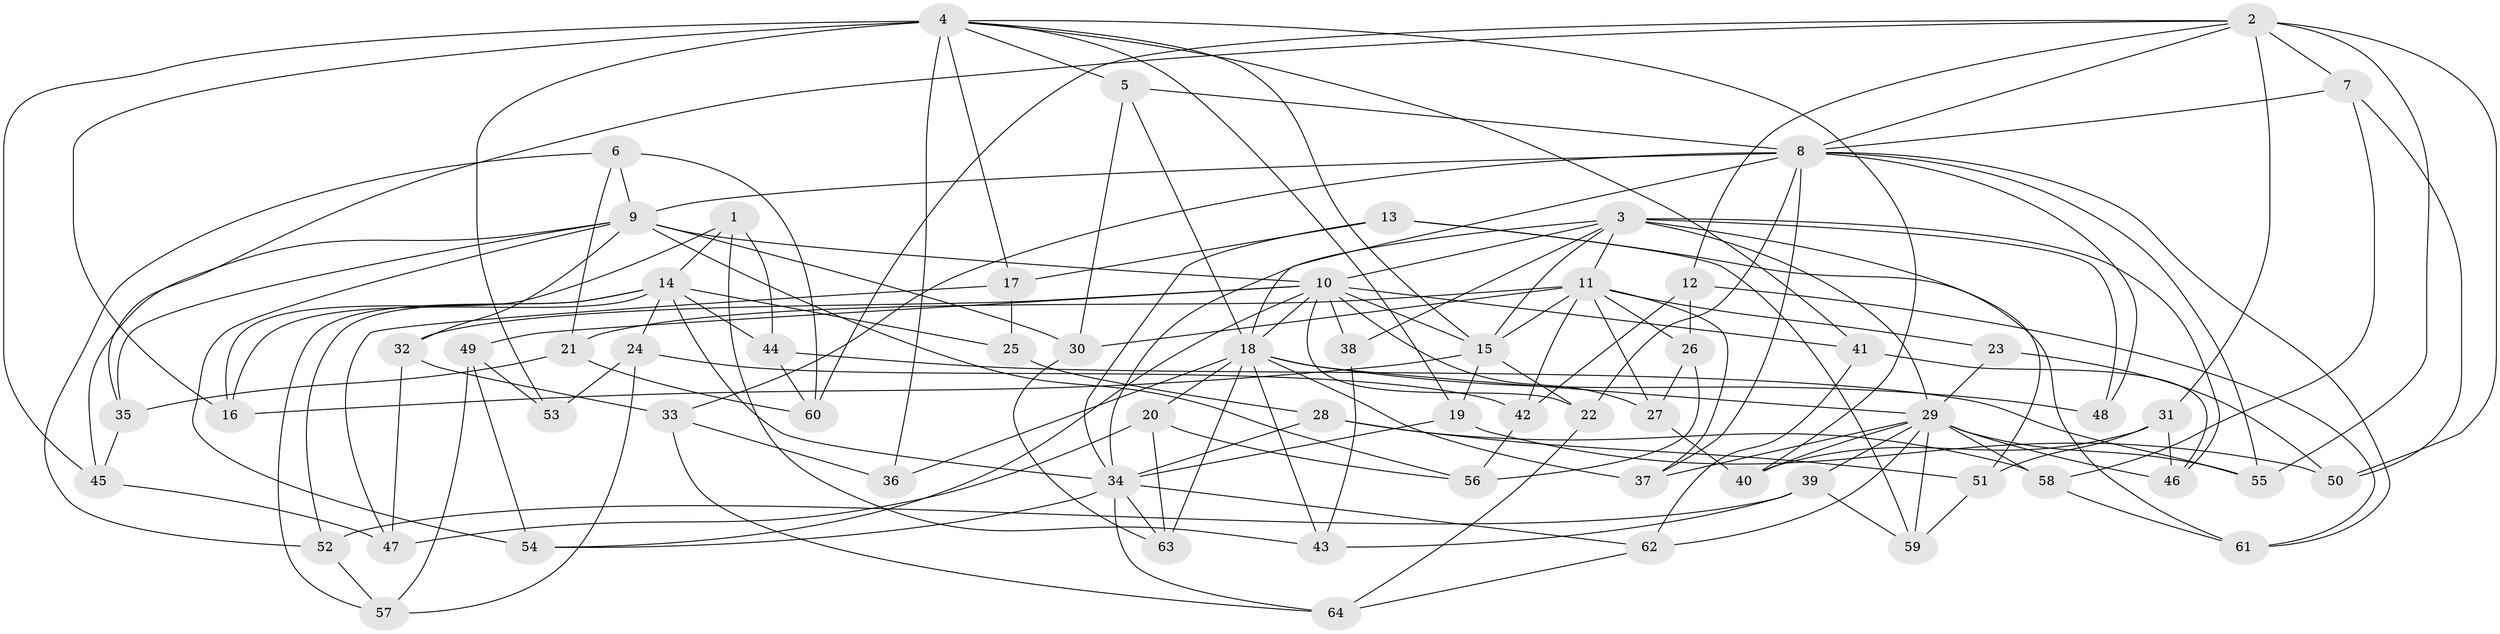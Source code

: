 // original degree distribution, {4: 1.0}
// Generated by graph-tools (version 1.1) at 2025/53/03/04/25 22:53:50]
// undirected, 64 vertices, 157 edges
graph export_dot {
  node [color=gray90,style=filled];
  1;
  2;
  3;
  4;
  5;
  6;
  7;
  8;
  9;
  10;
  11;
  12;
  13;
  14;
  15;
  16;
  17;
  18;
  19;
  20;
  21;
  22;
  23;
  24;
  25;
  26;
  27;
  28;
  29;
  30;
  31;
  32;
  33;
  34;
  35;
  36;
  37;
  38;
  39;
  40;
  41;
  42;
  43;
  44;
  45;
  46;
  47;
  48;
  49;
  50;
  51;
  52;
  53;
  54;
  55;
  56;
  57;
  58;
  59;
  60;
  61;
  62;
  63;
  64;
  1 -- 14 [weight=1.0];
  1 -- 16 [weight=1.0];
  1 -- 43 [weight=1.0];
  1 -- 44 [weight=1.0];
  2 -- 7 [weight=1.0];
  2 -- 8 [weight=1.0];
  2 -- 12 [weight=1.0];
  2 -- 31 [weight=1.0];
  2 -- 35 [weight=1.0];
  2 -- 50 [weight=1.0];
  2 -- 55 [weight=1.0];
  2 -- 60 [weight=1.0];
  3 -- 10 [weight=1.0];
  3 -- 11 [weight=1.0];
  3 -- 15 [weight=1.0];
  3 -- 29 [weight=1.0];
  3 -- 34 [weight=1.0];
  3 -- 38 [weight=1.0];
  3 -- 46 [weight=1.0];
  3 -- 48 [weight=2.0];
  3 -- 51 [weight=1.0];
  4 -- 5 [weight=1.0];
  4 -- 15 [weight=1.0];
  4 -- 16 [weight=1.0];
  4 -- 17 [weight=1.0];
  4 -- 19 [weight=1.0];
  4 -- 36 [weight=2.0];
  4 -- 40 [weight=1.0];
  4 -- 41 [weight=1.0];
  4 -- 45 [weight=1.0];
  4 -- 53 [weight=2.0];
  5 -- 8 [weight=1.0];
  5 -- 18 [weight=1.0];
  5 -- 30 [weight=1.0];
  6 -- 9 [weight=1.0];
  6 -- 21 [weight=1.0];
  6 -- 52 [weight=1.0];
  6 -- 60 [weight=1.0];
  7 -- 8 [weight=1.0];
  7 -- 50 [weight=1.0];
  7 -- 58 [weight=1.0];
  8 -- 9 [weight=2.0];
  8 -- 18 [weight=1.0];
  8 -- 22 [weight=1.0];
  8 -- 33 [weight=1.0];
  8 -- 37 [weight=1.0];
  8 -- 48 [weight=1.0];
  8 -- 55 [weight=1.0];
  8 -- 61 [weight=1.0];
  9 -- 10 [weight=1.0];
  9 -- 30 [weight=1.0];
  9 -- 32 [weight=1.0];
  9 -- 35 [weight=1.0];
  9 -- 45 [weight=1.0];
  9 -- 54 [weight=1.0];
  9 -- 56 [weight=1.0];
  10 -- 15 [weight=1.0];
  10 -- 18 [weight=1.0];
  10 -- 22 [weight=1.0];
  10 -- 27 [weight=1.0];
  10 -- 32 [weight=1.0];
  10 -- 38 [weight=2.0];
  10 -- 41 [weight=1.0];
  10 -- 49 [weight=1.0];
  10 -- 54 [weight=1.0];
  11 -- 15 [weight=2.0];
  11 -- 21 [weight=1.0];
  11 -- 23 [weight=1.0];
  11 -- 26 [weight=1.0];
  11 -- 27 [weight=1.0];
  11 -- 30 [weight=1.0];
  11 -- 37 [weight=1.0];
  11 -- 42 [weight=1.0];
  12 -- 26 [weight=1.0];
  12 -- 42 [weight=1.0];
  12 -- 61 [weight=1.0];
  13 -- 17 [weight=1.0];
  13 -- 34 [weight=1.0];
  13 -- 59 [weight=1.0];
  13 -- 61 [weight=1.0];
  14 -- 16 [weight=1.0];
  14 -- 24 [weight=1.0];
  14 -- 25 [weight=2.0];
  14 -- 34 [weight=2.0];
  14 -- 44 [weight=1.0];
  14 -- 52 [weight=1.0];
  14 -- 57 [weight=1.0];
  15 -- 16 [weight=1.0];
  15 -- 19 [weight=1.0];
  15 -- 22 [weight=1.0];
  17 -- 25 [weight=1.0];
  17 -- 47 [weight=1.0];
  18 -- 20 [weight=1.0];
  18 -- 29 [weight=1.0];
  18 -- 36 [weight=1.0];
  18 -- 37 [weight=1.0];
  18 -- 43 [weight=1.0];
  18 -- 48 [weight=1.0];
  18 -- 63 [weight=1.0];
  19 -- 34 [weight=1.0];
  19 -- 50 [weight=1.0];
  20 -- 47 [weight=1.0];
  20 -- 56 [weight=1.0];
  20 -- 63 [weight=1.0];
  21 -- 35 [weight=1.0];
  21 -- 60 [weight=1.0];
  22 -- 64 [weight=1.0];
  23 -- 29 [weight=2.0];
  23 -- 50 [weight=1.0];
  24 -- 42 [weight=1.0];
  24 -- 53 [weight=1.0];
  24 -- 57 [weight=1.0];
  25 -- 28 [weight=1.0];
  26 -- 27 [weight=1.0];
  26 -- 56 [weight=1.0];
  27 -- 40 [weight=1.0];
  28 -- 34 [weight=1.0];
  28 -- 51 [weight=1.0];
  28 -- 58 [weight=1.0];
  29 -- 37 [weight=1.0];
  29 -- 39 [weight=1.0];
  29 -- 40 [weight=1.0];
  29 -- 46 [weight=1.0];
  29 -- 55 [weight=1.0];
  29 -- 58 [weight=1.0];
  29 -- 59 [weight=1.0];
  29 -- 62 [weight=1.0];
  30 -- 63 [weight=1.0];
  31 -- 40 [weight=1.0];
  31 -- 46 [weight=1.0];
  31 -- 51 [weight=1.0];
  32 -- 33 [weight=1.0];
  32 -- 47 [weight=1.0];
  33 -- 36 [weight=1.0];
  33 -- 64 [weight=1.0];
  34 -- 54 [weight=1.0];
  34 -- 62 [weight=1.0];
  34 -- 63 [weight=1.0];
  34 -- 64 [weight=1.0];
  35 -- 45 [weight=1.0];
  38 -- 43 [weight=1.0];
  39 -- 43 [weight=1.0];
  39 -- 52 [weight=1.0];
  39 -- 59 [weight=1.0];
  41 -- 46 [weight=1.0];
  41 -- 62 [weight=1.0];
  42 -- 56 [weight=1.0];
  44 -- 55 [weight=1.0];
  44 -- 60 [weight=1.0];
  45 -- 47 [weight=1.0];
  49 -- 53 [weight=1.0];
  49 -- 54 [weight=1.0];
  49 -- 57 [weight=1.0];
  51 -- 59 [weight=1.0];
  52 -- 57 [weight=1.0];
  58 -- 61 [weight=1.0];
  62 -- 64 [weight=1.0];
}
